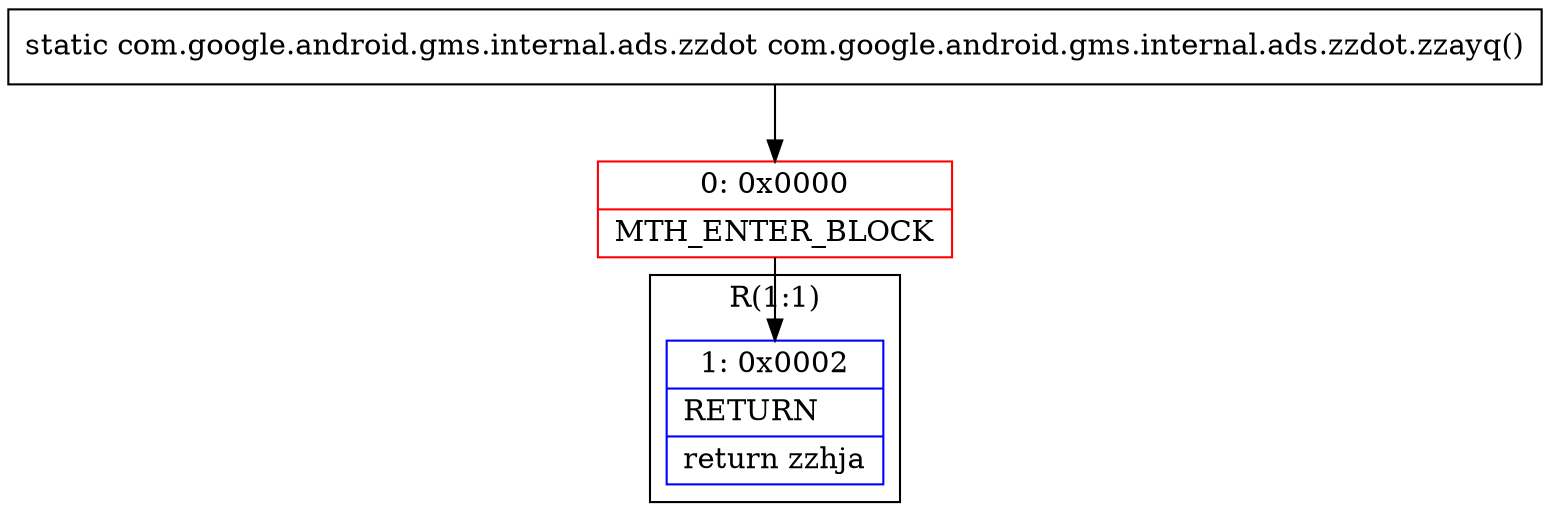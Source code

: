 digraph "CFG forcom.google.android.gms.internal.ads.zzdot.zzayq()Lcom\/google\/android\/gms\/internal\/ads\/zzdot;" {
subgraph cluster_Region_667913717 {
label = "R(1:1)";
node [shape=record,color=blue];
Node_1 [shape=record,label="{1\:\ 0x0002|RETURN\l|return zzhja\l}"];
}
Node_0 [shape=record,color=red,label="{0\:\ 0x0000|MTH_ENTER_BLOCK\l}"];
MethodNode[shape=record,label="{static com.google.android.gms.internal.ads.zzdot com.google.android.gms.internal.ads.zzdot.zzayq() }"];
MethodNode -> Node_0;
Node_0 -> Node_1;
}

